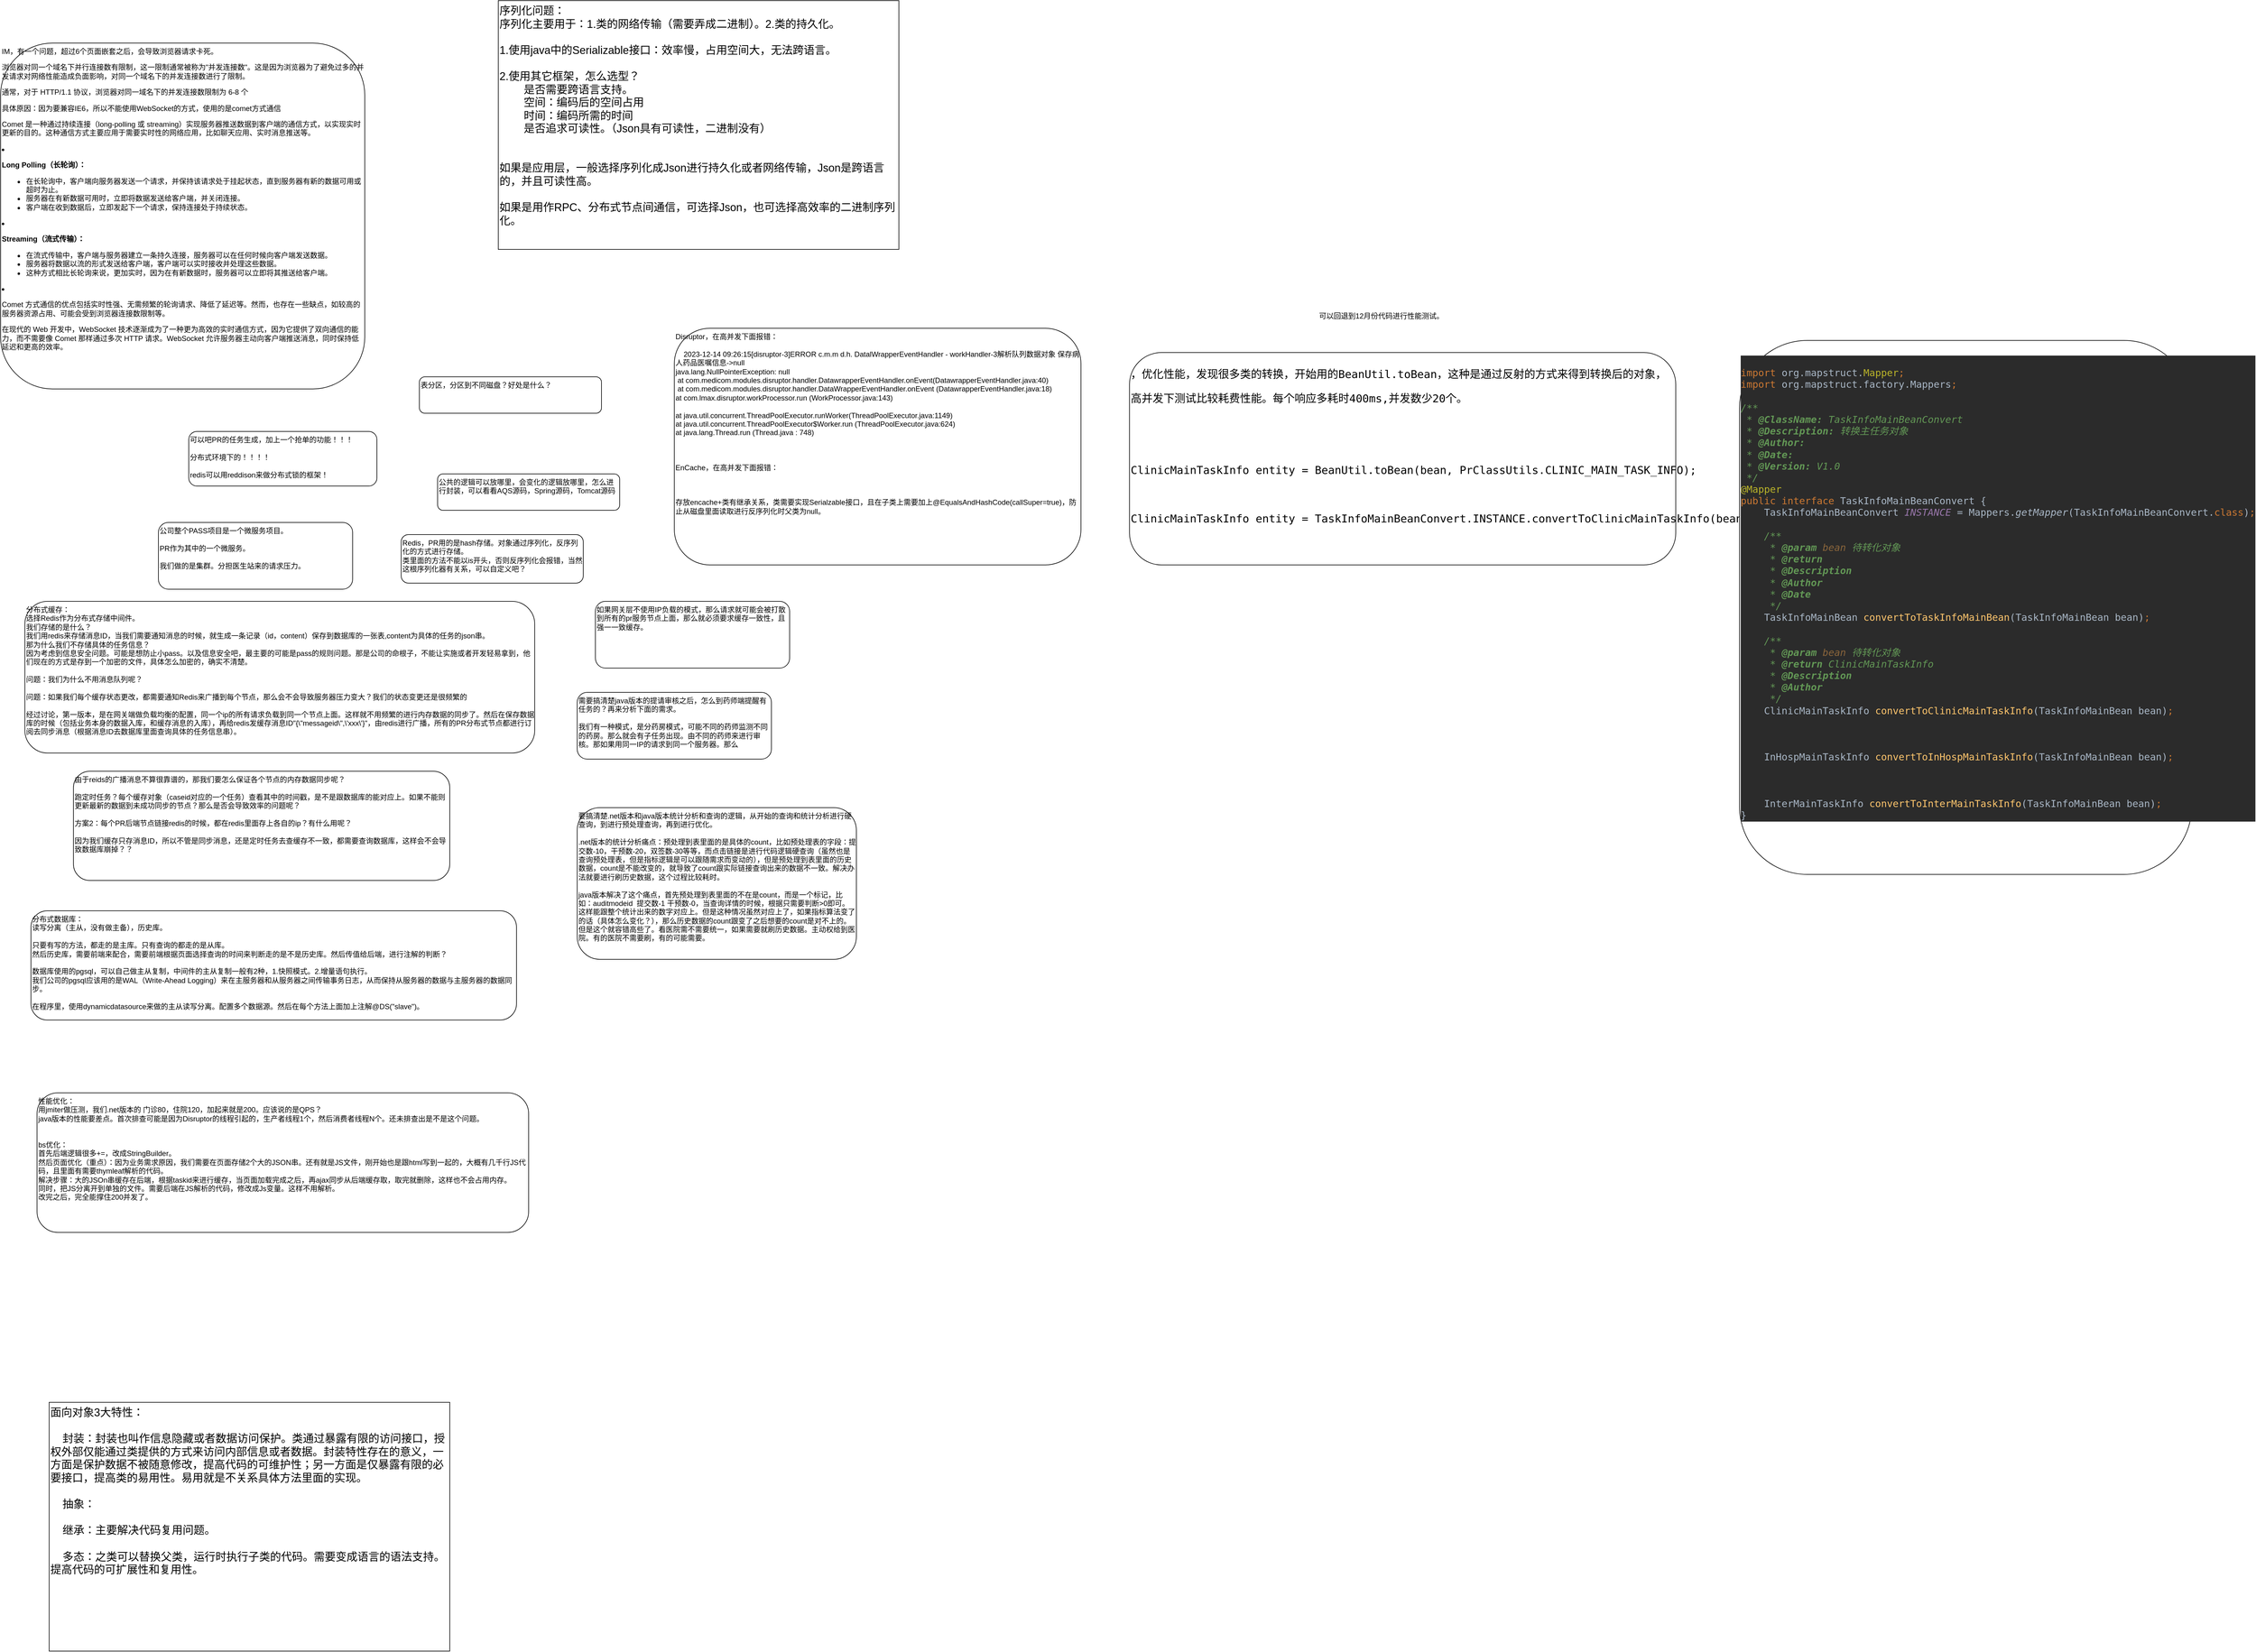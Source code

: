 <mxfile version="22.1.18" type="github">
  <diagram name="第 1 页" id="1XJYP80JxbJxhC29MnGr">
    <mxGraphModel dx="1687" dy="2061" grid="1" gridSize="10" guides="1" tooltips="1" connect="1" arrows="1" fold="1" page="1" pageScale="1" pageWidth="827" pageHeight="1169" math="0" shadow="0">
      <root>
        <mxCell id="0" />
        <mxCell id="1" parent="0" />
        <mxCell id="axaWvUbI3fm5PjR0QgIP-2" value="分布式缓存：&lt;br&gt;选择Redis作为分布式存储中间件。&lt;br&gt;我们存储的是什么？&lt;br&gt;我们用redis来存储消息ID，当我们需要通知消息的时候，就生成一条记录（id，content）保存到数据库的一张表,content为具体的任务的json串。&lt;br&gt;那为什么我们不存储具体的任务信息？&lt;br&gt;因为考虑到信息安全问题。可能是想防止小pass。以及信息安全吧，最主要的可能是pass的规则问题。那是公司的命根子，不能让实施或者开发轻易拿到，他们现在的方式是存到一个加密的文件，具体怎么加密的，确实不清楚。&lt;br&gt;&lt;br&gt;问题：我们为什么不用消息队列呢？&lt;br&gt;&lt;br&gt;问题：如果我们每个缓存状态更改，都需要通知Redis来广播到每个节点，那么会不会导致服务器压力变大？我们的状态变更还是很频繁的&lt;br&gt;&lt;br&gt;经过讨论，第一版本，是在网关端做负载均衡的配置，同一个ip的所有请求负载到同一个节点上面。这样就不用频繁的进行内存数据的同步了。然后在保存数据库的时候（包括业务本身的数据入库，和缓存消息的入库），再给redis发缓存消息ID&quot;{\&quot;messageid\&quot;,\&#39;xxx\&#39;}&quot;，由redis进行广播，所有的PR分布式节点都进行订阅去同步消息（根据消息ID去数据库里面查询具体的任务信息串）。" style="rounded=1;whiteSpace=wrap;html=1;verticalAlign=top;align=left;" parent="1" vertex="1">
          <mxGeometry x="70" y="100" width="840" height="250" as="geometry" />
        </mxCell>
        <mxCell id="axaWvUbI3fm5PjR0QgIP-3" value="分布式数据库：&lt;br&gt;读写分离（主从，没有做主备），历史库。&lt;br&gt;&lt;br&gt;只要有写的方法，都走的是主库。只有查询的都走的是从库。&lt;br&gt;然后历史库，需要前端来配合，需要前端根据页面选择查询的时间来判断走的是不是历史库。然后传值给后端，进行注解的判断？&lt;br&gt;&lt;br&gt;数据库使用的pgsql，可以自己做主从复制，中间件的主从复制一般有2种，1.快照模式。2.增量语句执行。&lt;br&gt;我们公司的pgsql应该用的是WAL（Write-Ahead Logging）来在主服务器和从服务器之间传输事务日志，从而保持从服务器的数据与主服务器的数据同步。&lt;br&gt;&lt;br&gt;在程序里，使用dynamicdatasource来做的主从读写分离。配置多个数据源。然后在每个方法上面加上注解@DS(&quot;slave&quot;)。" style="rounded=1;whiteSpace=wrap;html=1;verticalAlign=top;align=left;" parent="1" vertex="1">
          <mxGeometry x="80" y="610" width="800" height="180" as="geometry" />
        </mxCell>
        <mxCell id="lYMavn7DF4E9moOjVgNg-1" value="如果网关层不使用IP负载的模式，那么请求就可能会被打散到所有的pr服务节点上面，那么就必须要求缓存一致性，且强一一致缓存。" style="rounded=1;whiteSpace=wrap;html=1;verticalAlign=top;align=left;" parent="1" vertex="1">
          <mxGeometry x="1010" y="100" width="320" height="110" as="geometry" />
        </mxCell>
        <mxCell id="lYMavn7DF4E9moOjVgNg-2" value="需要搞清楚java版本的提请审核之后，怎么到药师端提醒有任务的？再来分析下面的需求。&lt;br&gt;&lt;br&gt;我们有一种模式，是分药房模式，可能不同的药师监测不同的药房。那么就会有子任务出现。由不同的药师来进行审核。那如果用同一IP的请求到同一个服务器。那么" style="rounded=1;whiteSpace=wrap;html=1;verticalAlign=top;align=left;" parent="1" vertex="1">
          <mxGeometry x="980" y="250" width="320" height="110" as="geometry" />
        </mxCell>
        <mxCell id="lYMavn7DF4E9moOjVgNg-3" value="公司整个PASS项目是一个微服务项目。&lt;br&gt;&lt;br&gt;PR作为其中的一个微服务。&lt;br&gt;&lt;br&gt;我们做的是集群。分担医生站来的请求压力。" style="rounded=1;whiteSpace=wrap;html=1;verticalAlign=top;align=left;" parent="1" vertex="1">
          <mxGeometry x="290" y="-30" width="320" height="110" as="geometry" />
        </mxCell>
        <mxCell id="lYMavn7DF4E9moOjVgNg-4" value="由于reids的广播消息不算很靠谱的，那我们要怎么保证各个节点的内存数据同步呢？&lt;br&gt;&lt;br&gt;跑定时任务？每个缓存对象（caseid对应的一个任务）查看其中的时间戳，是不是跟数据库的能对应上。如果不能则更新最新的数据到未成功同步的节点？那么是否会导致效率的问题呢？&lt;br&gt;&lt;br&gt;方案2：每个PR后端节点链接redis的时候，都在redis里面存上各自的ip？有什么用呢？&lt;br&gt;&lt;br&gt;因为我们缓存只存消息ID，所以不管是同步消息，还是定时任务去查缓存不一致，都需要查询数据库，这样会不会导致数据库崩掉？？" style="rounded=1;whiteSpace=wrap;html=1;verticalAlign=top;align=left;" parent="1" vertex="1">
          <mxGeometry x="150" y="380" width="620" height="180" as="geometry" />
        </mxCell>
        <mxCell id="azIFYM6eBztKxtA_MHt6-1" value="性能优化：&lt;br&gt;用jmiter做压测，我们.net版本的 门诊80，住院120，加起来就是200。应该说的是QPS？&lt;br&gt;java版本的性能要差点。首次排查可能是因为Disruptor的线程引起的，生产者线程1个，然后消费者线程N个。还未排查出是不是这个问题。&lt;br&gt;&lt;br&gt;&lt;br&gt;bs优化：&lt;br&gt;首先后端逻辑很多+=，改成StringBuilder。&lt;br&gt;然后页面优化（重点）：因为业务需求原因，我们需要在页面存储2个大的JSON串。还有就是JS文件，刚开始也是跟html写到一起的，大概有几千行JS代码，且里面有需要thymleaf解析的代码。&lt;br&gt;解决步骤：大的JSOn串缓存在后端，根据taskid来进行缓存，当页面加载完成之后，再ajax同步从后端缓存取，取完就删除，这样也不会占用内存。&lt;br&gt;同时，把JS分离开到单独的文件。需要后端在JS解析的代码，修改成Js变量。这样不用解析。&lt;br&gt;改完之后，完全能撑住200并发了。" style="rounded=1;whiteSpace=wrap;html=1;verticalAlign=top;align=left;" parent="1" vertex="1">
          <mxGeometry x="90" y="910" width="810" height="230" as="geometry" />
        </mxCell>
        <mxCell id="OiV16W11Bcy6xy-m6XNg-1" value="要搞清楚.net版本和java版本统计分析和查询的逻辑，从开始的查询和统计分析进行硬查询，到进行预处理查询，再到进行优化。&lt;br&gt;&lt;br&gt;.net版本的统计分析痛点：预处理到表里面的是具体的count，比如预处理表的字段：提交数-10，干预数-20，双签数-30等等，而点击链接是进行代码逻辑硬查询（虽然也是查询预处理表，但是指标逻辑是可以跟随需求而变动的），但是预处理到表里面的历史数据，count是不能改变的，就导致了count跟实际链接查询出来的数据不一致。解决办法就要进行刷历史数据，这个过程比较耗时。&lt;br&gt;&lt;br&gt;java版本解决了这个痛点，首先预处理到表里面的不在是count，而是一个标记，比如：auditmodeid&amp;nbsp; 提交数-1 干预数-0，当查询详情的时候，根据只需要判断&amp;gt;0即可。这样能跟整个统计出来的数字对应上。但是这种情况虽然对应上了，如果指标算法变了的话（具体怎么变化？），那么历史数据的count跟变了之后想要的count是对不上的。但是这个就容错高些了。看医院需不需要统一，如果需要就刷历史数据。主动权给到医院。有的医院不需要刷，有的可能需要。" style="rounded=1;whiteSpace=wrap;html=1;verticalAlign=top;align=left;" parent="1" vertex="1">
          <mxGeometry x="980" y="440" width="460" height="250" as="geometry" />
        </mxCell>
        <mxCell id="0i6LU9kepRgSpGDFbb0o-1" value="公共的逻辑可以放哪里，会变化的逻辑放哪里，怎么进行封装，可以看看AQS源码，Spring源码，Tomcat源码" style="rounded=1;whiteSpace=wrap;html=1;verticalAlign=top;align=left;" parent="1" vertex="1">
          <mxGeometry x="750" y="-110" width="300" height="60" as="geometry" />
        </mxCell>
        <mxCell id="M4xeJUEj8VqUzHAWt1Ij-1" value="Redis，PR用的是hash存储。对象通过序列化，反序列化的方式进行存储。&lt;br&gt;类里面的方法不能以is开头，否则反序列化会报错，当然这根序列化器有关系，可以自定义吧？" style="rounded=1;whiteSpace=wrap;html=1;verticalAlign=top;align=left;" parent="1" vertex="1">
          <mxGeometry x="690" y="-10" width="300" height="80" as="geometry" />
        </mxCell>
        <mxCell id="pnb352GZgsO-i2-xDFfo-1" value="可以吧PR的任务生成，加上一个抢单的功能！！！&lt;br&gt;&lt;br&gt;分布式环境下的！！！！&lt;br&gt;&lt;br&gt;redis可以用reddison来做分布式锁的框架！" style="rounded=1;whiteSpace=wrap;html=1;verticalAlign=top;align=left;" parent="1" vertex="1">
          <mxGeometry x="340" y="-180" width="310" height="90" as="geometry" />
        </mxCell>
        <mxCell id="GLIDyd0n-ON3j2NHpdD_-1" value="Disruptor，在高并发下面报错：&lt;br&gt;&lt;br&gt;&lt;span style=&quot;&quot;&gt;&lt;span style=&quot;&quot;&gt;&amp;nbsp;&amp;nbsp;&amp;nbsp;&amp;nbsp;&lt;/span&gt;&lt;/span&gt;2023-12-14 09:26:15[disruptor-3]ERROR c.m.m d.h. DatalWrapperEventHandler - workHandler-3解析队列数据对象 保存病人药品医嘱信息-&amp;gt;null&lt;br&gt;java.lang.NullPointerException: null&lt;br&gt;&amp;nbsp;at com.medicom.modules.disruptor.handler.DatawrapperEventHandler.onEvent(DatawrapperEventHandler.java:40)&lt;br&gt;&amp;nbsp;at com.medicom.modules.disruptor.handler.DataWrapperEventHandler.onEvent (DatawrapperEventHandler.java:18)&lt;br&gt;at com.lmax.disruptor.workProcessor.run (WorkProcessor.java:143)&lt;br&gt;&lt;br&gt;at java.util.concurrent.ThreadPoolExecutor.runWorker(ThreadPoolExecutor.java:1149)&lt;br&gt;at java.util.concurrent.ThreadPoolExecutor$Worker.run (ThreadPoolExecutor.java:624)&lt;br&gt;at java.lang.Thread.run (Thread.java : 748)&lt;br&gt;&lt;br&gt;&lt;br&gt;&lt;br&gt;EnCache，在高并发下面报错：&lt;br&gt;&lt;br&gt;&lt;br&gt;&lt;br&gt;存放encache+类有继承关系，类需要实现Serialzable接口，且在子类上需要加上@EqualsAndHashCode(callSuper=true)，防止从磁盘里面读取进行反序列化时父类为null。&amp;nbsp;" style="rounded=1;whiteSpace=wrap;html=1;verticalAlign=top;align=left;" parent="1" vertex="1">
          <mxGeometry x="1140" y="-350" width="670" height="390" as="geometry" />
        </mxCell>
        <mxCell id="GLIDyd0n-ON3j2NHpdD_-2" value="表分区，分区到不同磁盘？好处是什么？" style="rounded=1;whiteSpace=wrap;html=1;verticalAlign=top;align=left;" parent="1" vertex="1">
          <mxGeometry x="720" y="-270" width="300" height="60" as="geometry" />
        </mxCell>
        <mxCell id="52weYLeMf9iYNcdraF4N-1" value="&lt;pre style=&quot;font-size: 18px;&quot;&gt;&lt;font style=&quot;font-size: 18px;&quot;&gt;，优化性能，发现很多类的转换，开始用的&lt;/font&gt;BeanUtil.toBean，这种是通过反射的方式来得到转换后的对象，&lt;/pre&gt;&lt;pre style=&quot;font-size: 18px;&quot;&gt;高并发下测试比较耗费性能。每个响应多耗时400ms,并发数少20个。&lt;/pre&gt;&lt;pre style=&quot;font-size: 18px;&quot;&gt;&lt;br&gt;&lt;/pre&gt;&lt;pre style=&quot;font-size: 18px;&quot;&gt;&lt;br&gt;&lt;/pre&gt;&lt;pre style=&quot;font-size: 18px;&quot;&gt;&lt;font style=&quot;font-size: 18px;&quot;&gt;ClinicMainTaskInfo entity = BeanUtil.toBean(bean, PrClassUtils.CLINIC_MAIN_TASK_INFO);&lt;/font&gt;&lt;/pre&gt;&lt;pre style=&quot;font-size: 18px;&quot;&gt;&lt;font style=&quot;font-size: 18px;&quot;&gt;&lt;br&gt;&lt;/font&gt;&lt;/pre&gt;&lt;pre style=&quot;font-size: 18px;&quot;&gt;&lt;pre style=&quot;&quot;&gt;&lt;font style=&quot;font-size: 18px;&quot;&gt;ClinicMainTaskInfo entity = TaskInfoMainBeanConvert.INSTANCE.convertToClinicMainTaskInfo(bean);&lt;/font&gt;&lt;/pre&gt;&lt;/pre&gt;" style="rounded=1;whiteSpace=wrap;html=1;verticalAlign=top;align=left;" parent="1" vertex="1">
          <mxGeometry x="1890" y="-310" width="900" height="350" as="geometry" />
        </mxCell>
        <mxCell id="52weYLeMf9iYNcdraF4N-2" value="&lt;pre style=&quot;font-size: 18px;&quot;&gt;&lt;pre style=&quot;background-color:#2b2b2b;color:#a9b7c6;font-family:&#39;JetBrains Mono&#39;,monospace;font-size:12.0pt;&quot;&gt;&lt;span style=&quot;color:#cc7832;&quot;&gt;&lt;br&gt;&lt;/span&gt;&lt;span style=&quot;color:#cc7832;&quot;&gt;import &lt;/span&gt;org.mapstruct.&lt;span style=&quot;color:#bbb529;&quot;&gt;Mapper&lt;/span&gt;&lt;span style=&quot;color:#cc7832;&quot;&gt;;&lt;br&gt;&lt;/span&gt;&lt;span style=&quot;color:#cc7832;&quot;&gt;import &lt;/span&gt;org.mapstruct.factory.Mappers&lt;span style=&quot;color:#cc7832;&quot;&gt;;&lt;br&gt;&lt;/span&gt;&lt;span style=&quot;color:#cc7832;&quot;&gt;&lt;br&gt;&lt;/span&gt;&lt;span style=&quot;color:#629755;font-style:italic;&quot;&gt;/**&lt;br&gt;&lt;/span&gt;&lt;span style=&quot;color:#629755;font-style:italic;&quot;&gt; * &lt;/span&gt;&lt;span style=&quot;color:#629755;font-weight:bold;font-style:italic;&quot;&gt;@ClassName: &lt;/span&gt;&lt;span style=&quot;color:#629755;font-style:italic;&quot;&gt;TaskInfoMainBeanConvert&lt;br&gt;&lt;/span&gt;&lt;span style=&quot;color:#629755;font-style:italic;&quot;&gt; * &lt;/span&gt;&lt;span style=&quot;color:#629755;font-weight:bold;font-style:italic;&quot;&gt;@Description: &lt;/span&gt;&lt;span style=&quot;color:#629755;font-style:italic;font-family:&#39;宋体&#39;,monospace;&quot;&gt;转换主任务对象&lt;br&gt;&lt;/span&gt;&lt;span style=&quot;color:#629755;font-style:italic;font-family:&#39;宋体&#39;,monospace;&quot;&gt; &lt;/span&gt;&lt;span style=&quot;color:#629755;font-style:italic;&quot;&gt;* &lt;/span&gt;&lt;span style=&quot;color:#629755;font-weight:bold;font-style:italic;&quot;&gt;@Author: &lt;/span&gt;&lt;span style=&quot;color:#629755;font-style:italic;&quot;&gt;&lt;br&gt;&lt;/span&gt;&lt;span style=&quot;color:#629755;font-style:italic;&quot;&gt; * &lt;/span&gt;&lt;span style=&quot;color:#629755;font-weight:bold;font-style:italic;&quot;&gt;@Date: &lt;/span&gt;&lt;span style=&quot;color:#629755;font-style:italic;&quot;&gt;&lt;br&gt;&lt;/span&gt;&lt;span style=&quot;color:#629755;font-style:italic;&quot;&gt; * &lt;/span&gt;&lt;span style=&quot;color:#629755;font-weight:bold;font-style:italic;&quot;&gt;@Version: &lt;/span&gt;&lt;span style=&quot;color:#629755;font-style:italic;&quot;&gt;V1.0&lt;br&gt;&lt;/span&gt;&lt;span style=&quot;color:#629755;font-style:italic;&quot;&gt; */&lt;br&gt;&lt;/span&gt;&lt;span style=&quot;color:#bbb529;&quot;&gt;@Mapper&lt;br&gt;&lt;/span&gt;&lt;span style=&quot;color:#cc7832;&quot;&gt;public interface &lt;/span&gt;TaskInfoMainBeanConvert {&lt;br&gt;    TaskInfoMainBeanConvert &lt;span style=&quot;color:#9876aa;font-style:italic;&quot;&gt;INSTANCE &lt;/span&gt;= Mappers.&lt;span style=&quot;font-style:italic;&quot;&gt;getMapper&lt;/span&gt;(TaskInfoMainBeanConvert.&lt;span style=&quot;color:#cc7832;&quot;&gt;class&lt;/span&gt;)&lt;span style=&quot;color:#cc7832;&quot;&gt;;&lt;br&gt;&lt;/span&gt;&lt;span style=&quot;color:#cc7832;&quot;&gt;&lt;br&gt;&lt;/span&gt;&lt;span style=&quot;color:#cc7832;&quot;&gt;    &lt;/span&gt;&lt;span style=&quot;color:#629755;font-style:italic;&quot;&gt;/**&lt;br&gt;&lt;/span&gt;&lt;span style=&quot;color:#629755;font-style:italic;&quot;&gt;     * &lt;/span&gt;&lt;span style=&quot;color:#629755;font-weight:bold;font-style:italic;&quot;&gt;@param &lt;/span&gt;&lt;span style=&quot;color:#8a653b;font-style:italic;&quot;&gt;bean &lt;/span&gt;&lt;span style=&quot;color:#629755;font-style:italic;font-family:&#39;宋体&#39;,monospace;&quot;&gt;待转化对象&lt;br&gt;&lt;/span&gt;&lt;span style=&quot;color:#629755;font-style:italic;font-family:&#39;宋体&#39;,monospace;&quot;&gt;     &lt;/span&gt;&lt;span style=&quot;color:#629755;font-style:italic;&quot;&gt;* &lt;/span&gt;&lt;span style=&quot;color:#629755;font-weight:bold;font-style:italic;&quot;&gt;@return &lt;/span&gt;&lt;span style=&quot;color:#629755;font-style:italic;&quot;&gt;&lt;br&gt;&lt;/span&gt;&lt;span style=&quot;color:#629755;font-style:italic;&quot;&gt;     * &lt;/span&gt;&lt;span style=&quot;color:#629755;font-weight:bold;font-style:italic;&quot;&gt;@Description &lt;/span&gt;&lt;span style=&quot;color:#629755;font-style:italic;font-family:&#39;宋体&#39;,monospace;&quot;&gt;&lt;br&gt;&lt;/span&gt;&lt;span style=&quot;color:#629755;font-style:italic;font-family:&#39;宋体&#39;,monospace;&quot;&gt;     &lt;/span&gt;&lt;span style=&quot;color:#629755;font-style:italic;&quot;&gt;* &lt;/span&gt;&lt;span style=&quot;color:#629755;font-weight:bold;font-style:italic;&quot;&gt;@Author &lt;/span&gt;&lt;span style=&quot;color:#629755;font-style:italic;&quot;&gt;&lt;br&gt;&lt;/span&gt;&lt;span style=&quot;color:#629755;font-style:italic;&quot;&gt;     * &lt;/span&gt;&lt;span style=&quot;color:#629755;font-weight:bold;font-style:italic;&quot;&gt;@Date &lt;/span&gt;&lt;span style=&quot;color:#629755;font-style:italic;&quot;&gt;&lt;br&gt;&lt;/span&gt;&lt;span style=&quot;color:#629755;font-style:italic;&quot;&gt;     */&lt;br&gt;&lt;/span&gt;&lt;span style=&quot;color:#629755;font-style:italic;&quot;&gt;    &lt;/span&gt;TaskInfoMainBean &lt;span style=&quot;color:#ffc66d;&quot;&gt;convertToTaskInfoMainBean&lt;/span&gt;(TaskInfoMainBean bean)&lt;span style=&quot;color:#cc7832;&quot;&gt;;&lt;br&gt;&lt;/span&gt;&lt;span style=&quot;color:#cc7832;&quot;&gt;&lt;br&gt;&lt;/span&gt;&lt;span style=&quot;color:#cc7832;&quot;&gt;    &lt;/span&gt;&lt;span style=&quot;color:#629755;font-style:italic;&quot;&gt;/**&lt;br&gt;&lt;/span&gt;&lt;span style=&quot;color:#629755;font-style:italic;&quot;&gt;     * &lt;/span&gt;&lt;span style=&quot;color:#629755;font-weight:bold;font-style:italic;&quot;&gt;@param &lt;/span&gt;&lt;span style=&quot;color:#8a653b;font-style:italic;&quot;&gt;bean &lt;/span&gt;&lt;span style=&quot;color:#629755;font-style:italic;font-family:&#39;宋体&#39;,monospace;&quot;&gt;待转化对象&lt;br&gt;&lt;/span&gt;&lt;span style=&quot;color:#629755;font-style:italic;font-family:&#39;宋体&#39;,monospace;&quot;&gt;     &lt;/span&gt;&lt;span style=&quot;color:#629755;font-style:italic;&quot;&gt;* &lt;/span&gt;&lt;span style=&quot;color:#629755;font-weight:bold;font-style:italic;&quot;&gt;@return &lt;/span&gt;&lt;span style=&quot;color:#629755;font-style:italic;&quot;&gt;ClinicMainTaskInfo&lt;br&gt;&lt;/span&gt;&lt;span style=&quot;color:#629755;font-style:italic;&quot;&gt;     * &lt;/span&gt;&lt;span style=&quot;color:#629755;font-weight:bold;font-style:italic;&quot;&gt;@Description &lt;/span&gt;&lt;span style=&quot;color:#629755;font-style:italic;font-family:&#39;宋体&#39;,monospace;&quot;&gt;&lt;br&gt;&lt;/span&gt;&lt;span style=&quot;color:#629755;font-style:italic;font-family:&#39;宋体&#39;,monospace;&quot;&gt;     &lt;/span&gt;&lt;span style=&quot;color:#629755;font-style:italic;&quot;&gt;* &lt;/span&gt;&lt;span style=&quot;color:#629755;font-weight:bold;font-style:italic;&quot;&gt;@Author&lt;/span&gt;&lt;span style=&quot;color:#629755;font-style:italic;&quot;&gt;&lt;br&gt;&lt;/span&gt;&lt;span style=&quot;color:#629755;font-style:italic;&quot;&gt;     */&lt;br&gt;&lt;/span&gt;&lt;span style=&quot;color:#629755;font-style:italic;&quot;&gt;    &lt;/span&gt;ClinicMainTaskInfo &lt;span style=&quot;color:#ffc66d;&quot;&gt;convertToClinicMainTaskInfo&lt;/span&gt;(TaskInfoMainBean bean)&lt;span style=&quot;color:#cc7832;&quot;&gt;;&lt;br&gt;&lt;/span&gt;&lt;span style=&quot;color:#cc7832;&quot;&gt;&lt;br&gt;&lt;/span&gt;&lt;span style=&quot;color:#cc7832;&quot;&gt;  &lt;/span&gt;&lt;span style=&quot;color:#629755;font-style:italic;&quot;&gt;&lt;br&gt;&lt;/span&gt;&lt;span style=&quot;color:#629755;font-style:italic;&quot;&gt;    &lt;br&gt;&lt;/span&gt;&lt;span style=&quot;color:#629755;font-style:italic;&quot;&gt;    &lt;/span&gt;InHospMainTaskInfo &lt;span style=&quot;color:#ffc66d;&quot;&gt;convertToInHospMainTaskInfo&lt;/span&gt;(TaskInfoMainBean bean)&lt;span style=&quot;color:#cc7832;&quot;&gt;;&lt;br&gt;&lt;/span&gt;&lt;span style=&quot;color:#cc7832;&quot;&gt;&lt;br&gt;&lt;/span&gt;&lt;span style=&quot;color:#cc7832;&quot;&gt; &lt;/span&gt;&lt;span style=&quot;color:#629755;font-style:italic;&quot;&gt;&lt;br&gt;&lt;/span&gt;&lt;span style=&quot;color:#629755;font-style:italic;&quot;&gt;&lt;br&gt;&lt;/span&gt;&lt;span style=&quot;color:#629755;font-style:italic;&quot;&gt;    &lt;/span&gt;InterMainTaskInfo &lt;span style=&quot;color:#ffc66d;&quot;&gt;convertToInterMainTaskInfo&lt;/span&gt;(TaskInfoMainBean bean)&lt;span style=&quot;color:#cc7832;&quot;&gt;;&lt;br&gt;&lt;/span&gt;}&lt;br&gt;&lt;/pre&gt;&lt;/pre&gt;" style="rounded=1;whiteSpace=wrap;html=1;verticalAlign=top;align=left;" parent="1" vertex="1">
          <mxGeometry x="2895" y="-330" width="745" height="880" as="geometry" />
        </mxCell>
        <mxCell id="CAA8TabalaVCixUhrOd4-1" value="可以回退到12月份代码进行性能测试。" style="text;html=1;strokeColor=none;fillColor=none;align=center;verticalAlign=middle;whiteSpace=wrap;rounded=0;" parent="1" vertex="1">
          <mxGeometry x="2160" y="-410" width="290" height="80" as="geometry" />
        </mxCell>
        <mxCell id="4FLja5BOqqyU_yTpesLY-1" value="IM，有一个问题，超过6个页面嵌套之后，会导致浏览器请求卡死。&lt;br&gt;&lt;p&gt;浏览器对同一个域名下并行连接数有限制，这一限制通常被称为&quot;并发连接数&quot;。这是因为浏览器为了避免过多的并发请求对网络性能造成负面影响，对同一个域名下的并发连接数进行了限制。&lt;/p&gt;&lt;p&gt;通常，对于 HTTP/1.1 协议，浏览器对同一域名下的并发连接数限制为 6-8 个&lt;/p&gt;&lt;p&gt;具体原因：因为要兼容IE6，所以不能使用WebSocket的方式，使用的是comet方式通信&lt;/p&gt;&lt;p&gt;Comet 是一种通过持续连接（long-polling 或 streaming）实现服务器推送数据到客户端的通信方式，以实现实时更新的目的。这种通信方式主要应用于需要实时性的网络应用，比如聊天应用、实时消息推送等。&lt;br&gt;&lt;/p&gt;&lt;li&gt;&lt;p&gt;&lt;strong&gt;Long Polling（长轮询）：&lt;/strong&gt;&lt;/p&gt;&lt;/li&gt;&lt;ul&gt;&lt;li&gt;在长轮询中，客户端向服务器发送一个请求，并保持该请求处于挂起状态，直到服务器有新的数据可用或超时为止。&lt;/li&gt;&lt;li&gt;服务器在有新数据可用时，立即将数据发送给客户端，并关闭连接。&lt;/li&gt;&lt;li&gt;客户端在收到数据后，立即发起下一个请求，保持连接处于持续状态。&lt;/li&gt;&lt;/ul&gt;&lt;div&gt;&lt;li&gt;&lt;p&gt;&lt;strong&gt;Streaming（流式传输）：&lt;/strong&gt;&lt;/p&gt;&lt;/li&gt;&lt;ul&gt;&lt;li&gt;在流式传输中，客户端与服务器建立一条持久连接，服务器可以在任何时候向客户端发送数据。&lt;/li&gt;&lt;li&gt;服务器将数据以流的形式发送给客户端，客户端可以实时接收并处理这些数据。&lt;/li&gt;&lt;li&gt;这种方式相比长轮询来说，更加实时，因为在有新数据时，服务器可以立即将其推送给客户端。&lt;/li&gt;&lt;/ul&gt;&lt;li&gt;&lt;p&gt;Comet 方式通信的优点包括实时性强、无需频繁的轮询请求、降低了延迟等。然而，也存在一些缺点，如较高的服务器资源占用、可能会受到浏览器连接数限制等。&lt;/p&gt;&lt;p&gt;在现代的 Web 开发中，WebSocket 技术逐渐成为了一种更为高效的实时通信方式，因为它提供了双向通信的能力，而不需要像 Comet 那样通过多次 HTTP 请求。WebSocket 允许服务器主动向客户端推送消息，同时保持低延迟和更高的效率。&lt;/p&gt;&lt;/li&gt;&lt;/div&gt;" style="rounded=1;whiteSpace=wrap;html=1;verticalAlign=top;align=left;" parent="1" vertex="1">
          <mxGeometry x="30" y="-820" width="600" height="570" as="geometry" />
        </mxCell>
        <mxCell id="K7jlHJTKLegIbDve6_yx-1" value="序列化问题：&lt;br&gt;序列化主要用于：1.类的网络传输（需要弄成二进制）。2.类的持久化。&lt;br&gt;&lt;br&gt;1.使用java中的Serializable接口：效率慢，占用空间大，无法跨语言。&lt;br&gt;&lt;br&gt;2.使用其它框架，怎么选型？&lt;br&gt;&amp;nbsp;&lt;span style=&quot;white-space: pre;&quot;&gt;&#x9;&lt;/span&gt;是否需要跨语言支持。&lt;br&gt;&lt;span style=&quot;white-space: pre;&quot;&gt;&#x9;&lt;/span&gt;空间：编码后的空间占用&lt;br&gt;&lt;span style=&quot;white-space: pre;&quot;&gt;&#x9;&lt;/span&gt;时间：编码所需的时间&lt;br&gt;&lt;span style=&quot;white-space: pre;&quot;&gt;&#x9;&lt;/span&gt;是否追求可读性。（Json具有可读性，二进制没有）&lt;br&gt;&lt;br&gt;&lt;br&gt;如果是应用层，一般选择序列化成Json进行持久化或者网络传输，Json是跨语言的，并且可读性高。&lt;br&gt;&lt;br&gt;如果是用作RPC、分布式节点间通信，可选择Json，也可选择高效率的二进制序列化。" style="rounded=0;whiteSpace=wrap;html=1;fontSize=18;align=left;verticalAlign=top;" parent="1" vertex="1">
          <mxGeometry x="850" y="-890" width="660" height="410" as="geometry" />
        </mxCell>
        <mxCell id="FtiWQNE3cC4o1lRVwpFo-1" value="面向对象3大特性：&lt;br&gt;&lt;br&gt;&lt;span style=&quot;&quot;&gt;&lt;span style=&quot;&quot;&gt;&amp;nbsp;&amp;nbsp;&amp;nbsp;&amp;nbsp;&lt;/span&gt;&lt;/span&gt;封装：封装也叫作信息隐藏或者数据访问保护。类通过暴露有限的访问接口，授权外部仅能通过类&lt;span style=&quot;background-color: initial;&quot;&gt;提供的方式来访问内部信息或者数据。&lt;/span&gt;封装特性存在的意义，一方面是保护数据不被随意修改，提高代码的可维护性；另一方面是仅暴露有限的必要接口，提高类的易用性。易用就是不关系具体方法里面的实现。&lt;br&gt;&lt;br&gt;&amp;nbsp; &amp;nbsp; 抽象：&lt;br&gt;&lt;br&gt;&lt;span style=&quot;&quot;&gt;&lt;span style=&quot;&quot;&gt;&amp;nbsp;&amp;nbsp;&amp;nbsp;&amp;nbsp;&lt;/span&gt;&lt;/span&gt;继承：主要解决代码复用问题。&lt;br&gt;&lt;br&gt;&lt;span style=&quot;&quot;&gt;&lt;span style=&quot;&quot;&gt;&amp;nbsp;&amp;nbsp;&amp;nbsp;&amp;nbsp;&lt;/span&gt;&lt;/span&gt;多态：之类可以替换父类，运行时执行子类的代码。需要变成语言的语法支持。提高代码的可扩展性和复用性。" style="rounded=0;whiteSpace=wrap;html=1;fontSize=18;align=left;verticalAlign=top;" vertex="1" parent="1">
          <mxGeometry x="110" y="1420" width="660" height="410" as="geometry" />
        </mxCell>
      </root>
    </mxGraphModel>
  </diagram>
</mxfile>
